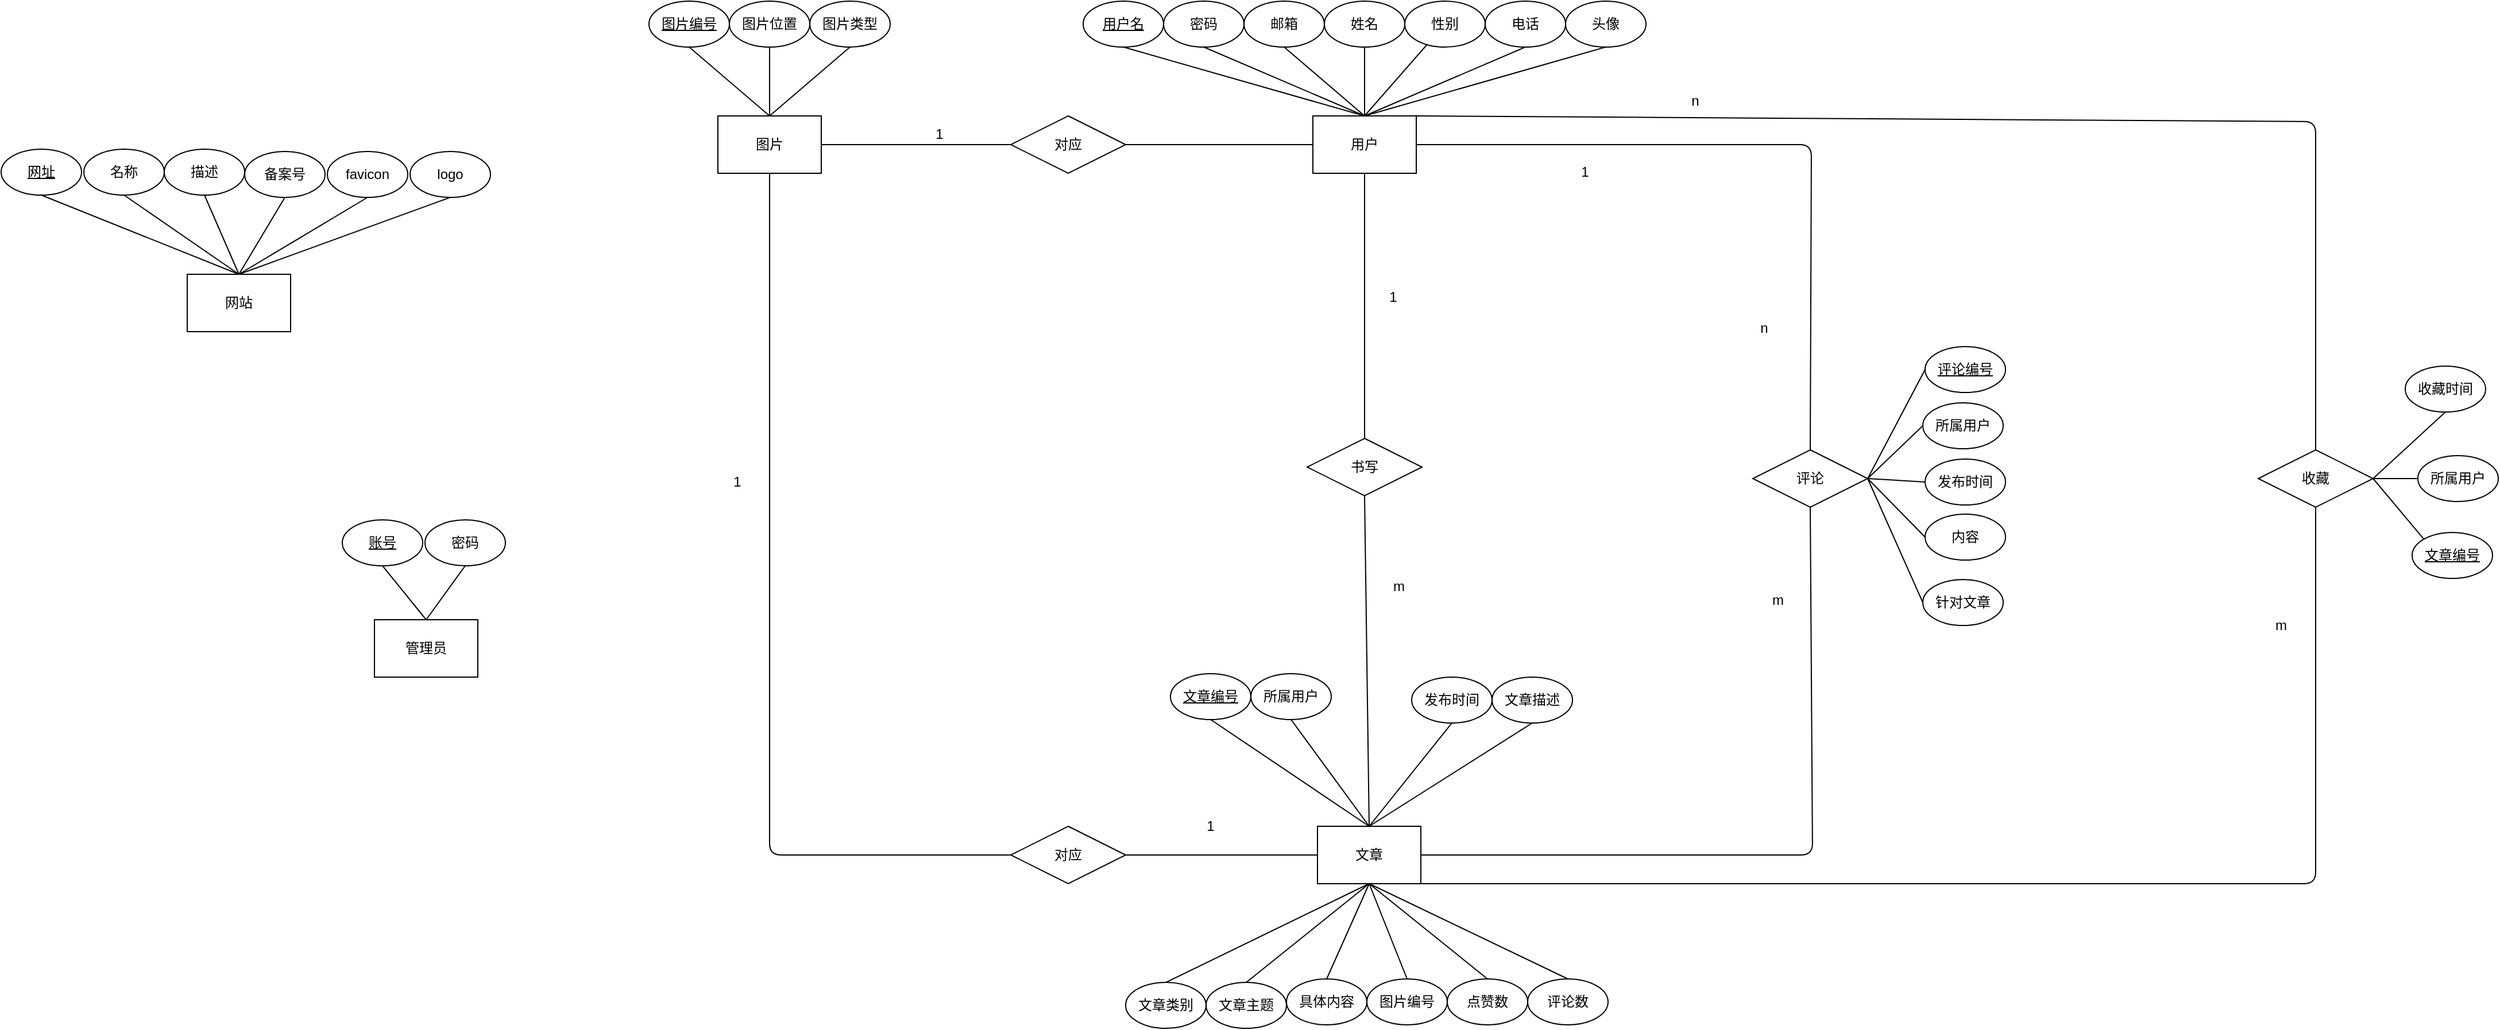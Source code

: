 <mxfile version="14.6.13" type="device"><diagram id="BhmYQbuhWna9o2fbFH_1" name="第 1 页"><mxGraphModel dx="1350" dy="361" grid="0" gridSize="10" guides="1" tooltips="1" connect="1" arrows="1" fold="1" page="0" pageScale="1" pageWidth="827" pageHeight="1169" math="0" shadow="0"><root><mxCell id="0"/><mxCell id="1" parent="0"/><mxCell id="pKhNHPQXECDhOB5ZYkaF-1" value="网站" style="rounded=0;whiteSpace=wrap;html=1;" parent="1" vertex="1"><mxGeometry x="-320" y="308" width="90" height="50" as="geometry"/></mxCell><mxCell id="pKhNHPQXECDhOB5ZYkaF-56" style="edgeStyle=none;rounded=0;orthogonalLoop=1;jettySize=auto;html=1;exitX=0.5;exitY=1;exitDx=0;exitDy=0;entryX=0.5;entryY=0;entryDx=0;entryDy=0;startArrow=none;startFill=0;endArrow=none;endFill=0;" parent="1" source="pKhNHPQXECDhOB5ZYkaF-3" target="pKhNHPQXECDhOB5ZYkaF-10" edge="1"><mxGeometry relative="1" as="geometry"/></mxCell><mxCell id="pKhNHPQXECDhOB5ZYkaF-3" value="文章描述" style="ellipse;whiteSpace=wrap;html=1;" parent="1" vertex="1"><mxGeometry x="816" y="659" width="70" height="40" as="geometry"/></mxCell><mxCell id="pKhNHPQXECDhOB5ZYkaF-117" style="edgeStyle=none;rounded=1;orthogonalLoop=1;jettySize=auto;html=1;exitX=0.5;exitY=1;exitDx=0;exitDy=0;entryX=0;entryY=0.5;entryDx=0;entryDy=0;startArrow=none;startFill=0;endArrow=none;endFill=0;" parent="1" source="pKhNHPQXECDhOB5ZYkaF-7" target="pKhNHPQXECDhOB5ZYkaF-111" edge="1"><mxGeometry relative="1" as="geometry"><Array as="points"><mxPoint x="187" y="814"/></Array></mxGeometry></mxCell><mxCell id="pKhNHPQXECDhOB5ZYkaF-119" style="edgeStyle=none;rounded=1;orthogonalLoop=1;jettySize=auto;html=1;exitX=1;exitY=0.5;exitDx=0;exitDy=0;entryX=0;entryY=0.5;entryDx=0;entryDy=0;startArrow=none;startFill=0;endArrow=none;endFill=0;" parent="1" source="pKhNHPQXECDhOB5ZYkaF-7" target="pKhNHPQXECDhOB5ZYkaF-118" edge="1"><mxGeometry relative="1" as="geometry"/></mxCell><mxCell id="pKhNHPQXECDhOB5ZYkaF-7" value="图片" style="rounded=0;whiteSpace=wrap;html=1;" parent="1" vertex="1"><mxGeometry x="142" y="170" width="90" height="50" as="geometry"/></mxCell><mxCell id="pKhNHPQXECDhOB5ZYkaF-10" value="文章" style="rounded=0;whiteSpace=wrap;html=1;" parent="1" vertex="1"><mxGeometry x="664" y="789" width="90" height="50" as="geometry"/></mxCell><mxCell id="pKhNHPQXECDhOB5ZYkaF-122" style="edgeStyle=none;rounded=1;orthogonalLoop=1;jettySize=auto;html=1;exitX=0.5;exitY=1;exitDx=0;exitDy=0;entryX=0.5;entryY=0;entryDx=0;entryDy=0;startArrow=none;startFill=0;endArrow=none;endFill=0;" parent="1" source="pKhNHPQXECDhOB5ZYkaF-11" target="pKhNHPQXECDhOB5ZYkaF-13" edge="1"><mxGeometry relative="1" as="geometry"/></mxCell><mxCell id="pKhNHPQXECDhOB5ZYkaF-124" style="edgeStyle=none;rounded=1;orthogonalLoop=1;jettySize=auto;html=1;exitX=1;exitY=0.5;exitDx=0;exitDy=0;entryX=0.5;entryY=0;entryDx=0;entryDy=0;startArrow=none;startFill=0;endArrow=none;endFill=0;" parent="1" source="pKhNHPQXECDhOB5ZYkaF-11" target="pKhNHPQXECDhOB5ZYkaF-98" edge="1"><mxGeometry relative="1" as="geometry"><Array as="points"><mxPoint x="1094" y="195"/></Array></mxGeometry></mxCell><mxCell id="pKhNHPQXECDhOB5ZYkaF-126" style="edgeStyle=none;rounded=1;orthogonalLoop=1;jettySize=auto;html=1;exitX=1;exitY=0;exitDx=0;exitDy=0;entryX=0.5;entryY=0;entryDx=0;entryDy=0;startArrow=none;startFill=0;endArrow=none;endFill=0;labelPosition=center;verticalLabelPosition=middle;align=center;verticalAlign=middle;spacing=-5;" parent="1" source="pKhNHPQXECDhOB5ZYkaF-11" target="pKhNHPQXECDhOB5ZYkaF-12" edge="1"><mxGeometry relative="1" as="geometry"><Array as="points"><mxPoint x="1533" y="175"/></Array></mxGeometry></mxCell><mxCell id="pKhNHPQXECDhOB5ZYkaF-11" value="用户" style="rounded=0;whiteSpace=wrap;html=1;" parent="1" vertex="1"><mxGeometry x="660" y="170" width="90" height="50" as="geometry"/></mxCell><mxCell id="pKhNHPQXECDhOB5ZYkaF-127" style="edgeStyle=none;rounded=1;orthogonalLoop=1;jettySize=auto;html=1;exitX=0.5;exitY=1;exitDx=0;exitDy=0;entryX=1;entryY=1;entryDx=0;entryDy=0;startArrow=none;startFill=0;endArrow=none;endFill=0;" parent="1" source="pKhNHPQXECDhOB5ZYkaF-12" target="pKhNHPQXECDhOB5ZYkaF-10" edge="1"><mxGeometry relative="1" as="geometry"><Array as="points"><mxPoint x="1533" y="839"/></Array></mxGeometry></mxCell><mxCell id="pKhNHPQXECDhOB5ZYkaF-152" style="edgeStyle=none;rounded=1;orthogonalLoop=1;jettySize=auto;html=1;exitX=1;exitY=0.5;exitDx=0;exitDy=0;entryX=0;entryY=0.5;entryDx=0;entryDy=0;startArrow=none;startFill=0;endArrow=none;endFill=0;" parent="1" source="pKhNHPQXECDhOB5ZYkaF-12" target="pKhNHPQXECDhOB5ZYkaF-146" edge="1"><mxGeometry relative="1" as="geometry"/></mxCell><mxCell id="pKhNHPQXECDhOB5ZYkaF-153" style="edgeStyle=none;rounded=1;orthogonalLoop=1;jettySize=auto;html=1;exitX=1;exitY=0.5;exitDx=0;exitDy=0;entryX=0;entryY=0;entryDx=0;entryDy=0;startArrow=none;startFill=0;endArrow=none;endFill=0;" parent="1" source="pKhNHPQXECDhOB5ZYkaF-12" target="pKhNHPQXECDhOB5ZYkaF-145" edge="1"><mxGeometry relative="1" as="geometry"/></mxCell><mxCell id="pKhNHPQXECDhOB5ZYkaF-12" value="收藏" style="rhombus;whiteSpace=wrap;html=1;" parent="1" vertex="1"><mxGeometry x="1483" y="461" width="100" height="50" as="geometry"/></mxCell><mxCell id="pKhNHPQXECDhOB5ZYkaF-123" style="edgeStyle=none;rounded=1;orthogonalLoop=1;jettySize=auto;html=1;exitX=0.5;exitY=1;exitDx=0;exitDy=0;entryX=0.5;entryY=0;entryDx=0;entryDy=0;startArrow=none;startFill=0;endArrow=none;endFill=0;" parent="1" source="pKhNHPQXECDhOB5ZYkaF-13" target="pKhNHPQXECDhOB5ZYkaF-10" edge="1"><mxGeometry relative="1" as="geometry"/></mxCell><mxCell id="pKhNHPQXECDhOB5ZYkaF-13" value="书写" style="rhombus;whiteSpace=wrap;html=1;" parent="1" vertex="1"><mxGeometry x="655" y="451" width="100" height="50" as="geometry"/></mxCell><mxCell id="pKhNHPQXECDhOB5ZYkaF-48" style="edgeStyle=none;rounded=0;orthogonalLoop=1;jettySize=auto;html=1;exitX=0.5;exitY=0;exitDx=0;exitDy=0;entryX=0.5;entryY=1;entryDx=0;entryDy=0;startArrow=none;startFill=0;endArrow=none;endFill=0;" parent="1" source="pKhNHPQXECDhOB5ZYkaF-14" target="pKhNHPQXECDhOB5ZYkaF-10" edge="1"><mxGeometry relative="1" as="geometry"/></mxCell><mxCell id="pKhNHPQXECDhOB5ZYkaF-14" value="文章主题" style="ellipse;whiteSpace=wrap;html=1;" parent="1" vertex="1"><mxGeometry x="567" y="925" width="70" height="40" as="geometry"/></mxCell><mxCell id="pKhNHPQXECDhOB5ZYkaF-54" style="edgeStyle=none;rounded=0;orthogonalLoop=1;jettySize=auto;html=1;exitX=0.5;exitY=1;exitDx=0;exitDy=0;entryX=0.5;entryY=0;entryDx=0;entryDy=0;startArrow=none;startFill=0;endArrow=none;endFill=0;" parent="1" source="pKhNHPQXECDhOB5ZYkaF-15" target="pKhNHPQXECDhOB5ZYkaF-10" edge="1"><mxGeometry relative="1" as="geometry"/></mxCell><mxCell id="pKhNHPQXECDhOB5ZYkaF-15" value="发布时间" style="ellipse;whiteSpace=wrap;html=1;" parent="1" vertex="1"><mxGeometry x="746" y="659" width="70" height="40" as="geometry"/></mxCell><mxCell id="pKhNHPQXECDhOB5ZYkaF-60" style="edgeStyle=none;rounded=1;orthogonalLoop=1;jettySize=auto;html=1;exitX=0.5;exitY=0;exitDx=0;exitDy=0;entryX=0.5;entryY=1;entryDx=0;entryDy=0;startArrow=none;startFill=0;endArrow=none;endFill=0;" parent="1" source="pKhNHPQXECDhOB5ZYkaF-16" target="pKhNHPQXECDhOB5ZYkaF-10" edge="1"><mxGeometry relative="1" as="geometry"/></mxCell><mxCell id="pKhNHPQXECDhOB5ZYkaF-16" value="文章类别" style="ellipse;whiteSpace=wrap;html=1;" parent="1" vertex="1"><mxGeometry x="497" y="925" width="70" height="40" as="geometry"/></mxCell><mxCell id="pKhNHPQXECDhOB5ZYkaF-46" style="edgeStyle=none;rounded=0;orthogonalLoop=1;jettySize=auto;html=1;exitX=0.5;exitY=1;exitDx=0;exitDy=0;entryX=0.5;entryY=0;entryDx=0;entryDy=0;startArrow=none;startFill=0;endArrow=none;endFill=0;" parent="1" source="pKhNHPQXECDhOB5ZYkaF-17" target="pKhNHPQXECDhOB5ZYkaF-10" edge="1"><mxGeometry relative="1" as="geometry"/></mxCell><mxCell id="pKhNHPQXECDhOB5ZYkaF-17" value="&lt;u&gt;文章编号&lt;/u&gt;" style="ellipse;whiteSpace=wrap;html=1;" parent="1" vertex="1"><mxGeometry x="536" y="656" width="70" height="40" as="geometry"/></mxCell><mxCell id="pKhNHPQXECDhOB5ZYkaF-49" style="edgeStyle=none;rounded=0;orthogonalLoop=1;jettySize=auto;html=1;exitX=0.5;exitY=1;exitDx=0;exitDy=0;entryX=0.5;entryY=0;entryDx=0;entryDy=0;startArrow=none;startFill=0;endArrow=none;endFill=0;" parent="1" source="pKhNHPQXECDhOB5ZYkaF-18" target="pKhNHPQXECDhOB5ZYkaF-10" edge="1"><mxGeometry relative="1" as="geometry"/></mxCell><mxCell id="pKhNHPQXECDhOB5ZYkaF-18" value="所属用户" style="ellipse;whiteSpace=wrap;html=1;" parent="1" vertex="1"><mxGeometry x="606" y="656" width="70" height="40" as="geometry"/></mxCell><mxCell id="pKhNHPQXECDhOB5ZYkaF-87" style="edgeStyle=none;rounded=1;orthogonalLoop=1;jettySize=auto;html=1;exitX=0.5;exitY=1;exitDx=0;exitDy=0;entryX=0.5;entryY=0;entryDx=0;entryDy=0;startArrow=none;startFill=0;endArrow=none;endFill=0;" parent="1" source="pKhNHPQXECDhOB5ZYkaF-19" target="pKhNHPQXECDhOB5ZYkaF-1" edge="1"><mxGeometry relative="1" as="geometry"/></mxCell><mxCell id="pKhNHPQXECDhOB5ZYkaF-19" value="&lt;u&gt;网址&lt;/u&gt;" style="ellipse;whiteSpace=wrap;html=1;" parent="1" vertex="1"><mxGeometry x="-482" y="199" width="70" height="40" as="geometry"/></mxCell><mxCell id="pKhNHPQXECDhOB5ZYkaF-53" style="edgeStyle=none;rounded=0;orthogonalLoop=1;jettySize=auto;html=1;exitX=0.5;exitY=0;exitDx=0;exitDy=0;entryX=0.5;entryY=1;entryDx=0;entryDy=0;startArrow=none;startFill=0;endArrow=none;endFill=0;" parent="1" source="pKhNHPQXECDhOB5ZYkaF-20" target="pKhNHPQXECDhOB5ZYkaF-10" edge="1"><mxGeometry relative="1" as="geometry"/></mxCell><mxCell id="pKhNHPQXECDhOB5ZYkaF-20" value="图片编号" style="ellipse;whiteSpace=wrap;html=1;" parent="1" vertex="1"><mxGeometry x="707" y="922" width="70" height="40" as="geometry"/></mxCell><mxCell id="pKhNHPQXECDhOB5ZYkaF-50" style="edgeStyle=none;rounded=0;orthogonalLoop=1;jettySize=auto;html=1;exitX=0.5;exitY=0;exitDx=0;exitDy=0;entryX=0.5;entryY=1;entryDx=0;entryDy=0;startArrow=none;startFill=0;endArrow=none;endFill=0;" parent="1" source="pKhNHPQXECDhOB5ZYkaF-21" target="pKhNHPQXECDhOB5ZYkaF-10" edge="1"><mxGeometry relative="1" as="geometry"/></mxCell><mxCell id="pKhNHPQXECDhOB5ZYkaF-21" value="具体内容" style="ellipse;whiteSpace=wrap;html=1;" parent="1" vertex="1"><mxGeometry x="637" y="922" width="70" height="40" as="geometry"/></mxCell><mxCell id="pKhNHPQXECDhOB5ZYkaF-55" style="edgeStyle=none;rounded=0;orthogonalLoop=1;jettySize=auto;html=1;exitX=0.5;exitY=0;exitDx=0;exitDy=0;entryX=0.5;entryY=1;entryDx=0;entryDy=0;startArrow=none;startFill=0;endArrow=none;endFill=0;" parent="1" source="pKhNHPQXECDhOB5ZYkaF-22" target="pKhNHPQXECDhOB5ZYkaF-10" edge="1"><mxGeometry relative="1" as="geometry"/></mxCell><mxCell id="pKhNHPQXECDhOB5ZYkaF-22" value="点赞数" style="ellipse;whiteSpace=wrap;html=1;" parent="1" vertex="1"><mxGeometry x="777" y="922" width="70" height="40" as="geometry"/></mxCell><mxCell id="pKhNHPQXECDhOB5ZYkaF-90" style="edgeStyle=none;rounded=1;orthogonalLoop=1;jettySize=auto;html=1;exitX=0.5;exitY=1;exitDx=0;exitDy=0;entryX=0.5;entryY=0;entryDx=0;entryDy=0;startArrow=none;startFill=0;endArrow=none;endFill=0;" parent="1" source="pKhNHPQXECDhOB5ZYkaF-23" target="pKhNHPQXECDhOB5ZYkaF-1" edge="1"><mxGeometry relative="1" as="geometry"/></mxCell><mxCell id="pKhNHPQXECDhOB5ZYkaF-23" value="名称" style="ellipse;whiteSpace=wrap;html=1;" parent="1" vertex="1"><mxGeometry x="-410" y="199" width="70" height="40" as="geometry"/></mxCell><mxCell id="pKhNHPQXECDhOB5ZYkaF-89" style="edgeStyle=none;rounded=1;orthogonalLoop=1;jettySize=auto;html=1;exitX=0.5;exitY=1;exitDx=0;exitDy=0;entryX=0.5;entryY=0;entryDx=0;entryDy=0;startArrow=none;startFill=0;endArrow=none;endFill=0;" parent="1" source="pKhNHPQXECDhOB5ZYkaF-24" target="pKhNHPQXECDhOB5ZYkaF-1" edge="1"><mxGeometry relative="1" as="geometry"/></mxCell><mxCell id="pKhNHPQXECDhOB5ZYkaF-24" value="描述" style="ellipse;whiteSpace=wrap;html=1;" parent="1" vertex="1"><mxGeometry x="-340" y="199" width="70" height="40" as="geometry"/></mxCell><mxCell id="pKhNHPQXECDhOB5ZYkaF-92" style="edgeStyle=none;rounded=1;orthogonalLoop=1;jettySize=auto;html=1;exitX=0.5;exitY=1;exitDx=0;exitDy=0;entryX=0.5;entryY=0;entryDx=0;entryDy=0;startArrow=none;startFill=0;endArrow=none;endFill=0;" parent="1" source="pKhNHPQXECDhOB5ZYkaF-25" target="pKhNHPQXECDhOB5ZYkaF-1" edge="1"><mxGeometry relative="1" as="geometry"/></mxCell><mxCell id="pKhNHPQXECDhOB5ZYkaF-25" value="logo" style="ellipse;whiteSpace=wrap;html=1;" parent="1" vertex="1"><mxGeometry x="-126" y="201" width="70" height="40" as="geometry"/></mxCell><mxCell id="pKhNHPQXECDhOB5ZYkaF-38" style="edgeStyle=none;rounded=0;orthogonalLoop=1;jettySize=auto;html=1;exitX=0.5;exitY=1;exitDx=0;exitDy=0;entryX=0.5;entryY=0;entryDx=0;entryDy=0;startArrow=none;startFill=0;endArrow=none;endFill=0;" parent="1" source="pKhNHPQXECDhOB5ZYkaF-26" target="pKhNHPQXECDhOB5ZYkaF-11" edge="1"><mxGeometry relative="1" as="geometry"/></mxCell><mxCell id="pKhNHPQXECDhOB5ZYkaF-26" value="姓名" style="ellipse;whiteSpace=wrap;html=1;" parent="1" vertex="1"><mxGeometry x="670" y="70" width="70" height="40" as="geometry"/></mxCell><mxCell id="pKhNHPQXECDhOB5ZYkaF-37" style="edgeStyle=none;rounded=0;orthogonalLoop=1;jettySize=auto;html=1;exitX=0.5;exitY=1;exitDx=0;exitDy=0;entryX=0.5;entryY=0;entryDx=0;entryDy=0;startArrow=none;startFill=0;endArrow=none;endFill=0;" parent="1" source="pKhNHPQXECDhOB5ZYkaF-27" target="pKhNHPQXECDhOB5ZYkaF-11" edge="1"><mxGeometry relative="1" as="geometry"/></mxCell><mxCell id="pKhNHPQXECDhOB5ZYkaF-27" value="邮箱" style="ellipse;whiteSpace=wrap;html=1;" parent="1" vertex="1"><mxGeometry x="600" y="70" width="70" height="40" as="geometry"/></mxCell><mxCell id="pKhNHPQXECDhOB5ZYkaF-36" style="edgeStyle=none;rounded=0;orthogonalLoop=1;jettySize=auto;html=1;exitX=0.5;exitY=1;exitDx=0;exitDy=0;entryX=0.5;entryY=0;entryDx=0;entryDy=0;startArrow=none;startFill=0;endArrow=none;endFill=0;" parent="1" source="pKhNHPQXECDhOB5ZYkaF-28" target="pKhNHPQXECDhOB5ZYkaF-11" edge="1"><mxGeometry relative="1" as="geometry"/></mxCell><mxCell id="pKhNHPQXECDhOB5ZYkaF-28" value="密码" style="ellipse;whiteSpace=wrap;html=1;" parent="1" vertex="1"><mxGeometry x="530" y="70" width="70" height="40" as="geometry"/></mxCell><mxCell id="pKhNHPQXECDhOB5ZYkaF-35" style="rounded=0;orthogonalLoop=1;jettySize=auto;html=1;exitX=0.5;exitY=1;exitDx=0;exitDy=0;startArrow=none;startFill=0;endArrow=none;endFill=0;entryX=0.5;entryY=0;entryDx=0;entryDy=0;" parent="1" source="pKhNHPQXECDhOB5ZYkaF-29" target="pKhNHPQXECDhOB5ZYkaF-11" edge="1"><mxGeometry relative="1" as="geometry"/></mxCell><mxCell id="pKhNHPQXECDhOB5ZYkaF-29" value="&lt;u&gt;用户名&lt;/u&gt;" style="ellipse;whiteSpace=wrap;html=1;" parent="1" vertex="1"><mxGeometry x="460" y="70" width="70" height="40" as="geometry"/></mxCell><mxCell id="pKhNHPQXECDhOB5ZYkaF-39" value="" style="edgeStyle=none;rounded=0;orthogonalLoop=1;jettySize=auto;html=1;startArrow=none;startFill=0;endArrow=none;endFill=0;entryX=0.5;entryY=0;entryDx=0;entryDy=0;" parent="1" source="pKhNHPQXECDhOB5ZYkaF-30" target="pKhNHPQXECDhOB5ZYkaF-11" edge="1"><mxGeometry relative="1" as="geometry"/></mxCell><mxCell id="pKhNHPQXECDhOB5ZYkaF-30" value="性别" style="ellipse;whiteSpace=wrap;html=1;" parent="1" vertex="1"><mxGeometry x="740" y="70" width="70" height="40" as="geometry"/></mxCell><mxCell id="pKhNHPQXECDhOB5ZYkaF-40" style="edgeStyle=none;rounded=0;orthogonalLoop=1;jettySize=auto;html=1;exitX=0.5;exitY=1;exitDx=0;exitDy=0;entryX=0.5;entryY=0;entryDx=0;entryDy=0;startArrow=none;startFill=0;endArrow=none;endFill=0;" parent="1" source="pKhNHPQXECDhOB5ZYkaF-31" target="pKhNHPQXECDhOB5ZYkaF-11" edge="1"><mxGeometry relative="1" as="geometry"/></mxCell><mxCell id="pKhNHPQXECDhOB5ZYkaF-31" value="电话" style="ellipse;whiteSpace=wrap;html=1;" parent="1" vertex="1"><mxGeometry x="810" y="70" width="70" height="40" as="geometry"/></mxCell><mxCell id="pKhNHPQXECDhOB5ZYkaF-41" style="edgeStyle=none;rounded=0;orthogonalLoop=1;jettySize=auto;html=1;exitX=0.5;exitY=1;exitDx=0;exitDy=0;entryX=0.5;entryY=0;entryDx=0;entryDy=0;startArrow=none;startFill=0;endArrow=none;endFill=0;" parent="1" source="pKhNHPQXECDhOB5ZYkaF-32" target="pKhNHPQXECDhOB5ZYkaF-11" edge="1"><mxGeometry relative="1" as="geometry"/></mxCell><mxCell id="pKhNHPQXECDhOB5ZYkaF-32" value="头像" style="ellipse;whiteSpace=wrap;html=1;" parent="1" vertex="1"><mxGeometry x="880" y="70" width="70" height="40" as="geometry"/></mxCell><mxCell id="pKhNHPQXECDhOB5ZYkaF-57" style="edgeStyle=none;rounded=0;orthogonalLoop=1;jettySize=auto;html=1;exitX=0.5;exitY=0;exitDx=0;exitDy=0;entryX=0.5;entryY=1;entryDx=0;entryDy=0;startArrow=none;startFill=0;endArrow=none;endFill=0;" parent="1" source="pKhNHPQXECDhOB5ZYkaF-45" target="pKhNHPQXECDhOB5ZYkaF-10" edge="1"><mxGeometry relative="1" as="geometry"/></mxCell><mxCell id="pKhNHPQXECDhOB5ZYkaF-45" value="评论数" style="ellipse;whiteSpace=wrap;html=1;" parent="1" vertex="1"><mxGeometry x="847" y="922" width="70" height="40" as="geometry"/></mxCell><mxCell id="pKhNHPQXECDhOB5ZYkaF-91" style="edgeStyle=none;rounded=1;orthogonalLoop=1;jettySize=auto;html=1;exitX=0.5;exitY=1;exitDx=0;exitDy=0;entryX=0.5;entryY=0;entryDx=0;entryDy=0;startArrow=none;startFill=0;endArrow=none;endFill=0;" parent="1" source="pKhNHPQXECDhOB5ZYkaF-80" target="pKhNHPQXECDhOB5ZYkaF-1" edge="1"><mxGeometry relative="1" as="geometry"/></mxCell><mxCell id="pKhNHPQXECDhOB5ZYkaF-80" value="favicon" style="ellipse;whiteSpace=wrap;html=1;" parent="1" vertex="1"><mxGeometry x="-198" y="201" width="70" height="40" as="geometry"/></mxCell><mxCell id="pKhNHPQXECDhOB5ZYkaF-88" style="edgeStyle=none;rounded=1;orthogonalLoop=1;jettySize=auto;html=1;exitX=0.5;exitY=1;exitDx=0;exitDy=0;entryX=0.5;entryY=0;entryDx=0;entryDy=0;startArrow=none;startFill=0;endArrow=none;endFill=0;" parent="1" source="pKhNHPQXECDhOB5ZYkaF-81" target="pKhNHPQXECDhOB5ZYkaF-1" edge="1"><mxGeometry relative="1" as="geometry"/></mxCell><mxCell id="pKhNHPQXECDhOB5ZYkaF-81" value="备案号" style="ellipse;whiteSpace=wrap;html=1;" parent="1" vertex="1"><mxGeometry x="-270" y="201" width="70" height="40" as="geometry"/></mxCell><mxCell id="pKhNHPQXECDhOB5ZYkaF-83" value="管理员" style="rounded=0;whiteSpace=wrap;html=1;" parent="1" vertex="1"><mxGeometry x="-157" y="609" width="90" height="50" as="geometry"/></mxCell><mxCell id="pKhNHPQXECDhOB5ZYkaF-97" style="edgeStyle=none;rounded=1;orthogonalLoop=1;jettySize=auto;html=1;exitX=0.5;exitY=1;exitDx=0;exitDy=0;entryX=0.5;entryY=0;entryDx=0;entryDy=0;startArrow=none;startFill=0;endArrow=none;endFill=0;" parent="1" source="pKhNHPQXECDhOB5ZYkaF-93" target="pKhNHPQXECDhOB5ZYkaF-83" edge="1"><mxGeometry relative="1" as="geometry"/></mxCell><mxCell id="pKhNHPQXECDhOB5ZYkaF-93" value="密码" style="ellipse;whiteSpace=wrap;html=1;" parent="1" vertex="1"><mxGeometry x="-113" y="522" width="70" height="40" as="geometry"/></mxCell><mxCell id="pKhNHPQXECDhOB5ZYkaF-96" style="edgeStyle=none;rounded=1;orthogonalLoop=1;jettySize=auto;html=1;exitX=0.5;exitY=1;exitDx=0;exitDy=0;entryX=0.5;entryY=0;entryDx=0;entryDy=0;startArrow=none;startFill=0;endArrow=none;endFill=0;" parent="1" source="pKhNHPQXECDhOB5ZYkaF-94" target="pKhNHPQXECDhOB5ZYkaF-83" edge="1"><mxGeometry relative="1" as="geometry"/></mxCell><mxCell id="pKhNHPQXECDhOB5ZYkaF-94" value="&lt;u&gt;账号&lt;/u&gt;" style="ellipse;whiteSpace=wrap;html=1;" parent="1" vertex="1"><mxGeometry x="-185" y="522" width="70" height="40" as="geometry"/></mxCell><mxCell id="pKhNHPQXECDhOB5ZYkaF-125" style="edgeStyle=none;rounded=1;orthogonalLoop=1;jettySize=auto;html=1;exitX=0.5;exitY=1;exitDx=0;exitDy=0;entryX=1;entryY=0.5;entryDx=0;entryDy=0;startArrow=none;startFill=0;endArrow=none;endFill=0;" parent="1" source="pKhNHPQXECDhOB5ZYkaF-98" target="pKhNHPQXECDhOB5ZYkaF-10" edge="1"><mxGeometry relative="1" as="geometry"><Array as="points"><mxPoint x="1095" y="814"/></Array></mxGeometry></mxCell><mxCell id="pKhNHPQXECDhOB5ZYkaF-157" style="edgeStyle=none;rounded=1;orthogonalLoop=1;jettySize=auto;html=1;exitX=1;exitY=0.5;exitDx=0;exitDy=0;entryX=0;entryY=0.5;entryDx=0;entryDy=0;startArrow=none;startFill=0;endArrow=none;endFill=0;" parent="1" source="pKhNHPQXECDhOB5ZYkaF-98" target="pKhNHPQXECDhOB5ZYkaF-131" edge="1"><mxGeometry relative="1" as="geometry"/></mxCell><mxCell id="pKhNHPQXECDhOB5ZYkaF-98" value="评论" style="rhombus;whiteSpace=wrap;html=1;" parent="1" vertex="1"><mxGeometry x="1043" y="461" width="100" height="50" as="geometry"/></mxCell><mxCell id="pKhNHPQXECDhOB5ZYkaF-114" style="edgeStyle=none;rounded=1;orthogonalLoop=1;jettySize=auto;html=1;exitX=0.5;exitY=1;exitDx=0;exitDy=0;entryX=0.5;entryY=0;entryDx=0;entryDy=0;startArrow=none;startFill=0;endArrow=none;endFill=0;" parent="1" source="pKhNHPQXECDhOB5ZYkaF-101" target="pKhNHPQXECDhOB5ZYkaF-7" edge="1"><mxGeometry relative="1" as="geometry"/></mxCell><mxCell id="pKhNHPQXECDhOB5ZYkaF-101" value="&lt;u&gt;图片编号&lt;/u&gt;" style="ellipse;whiteSpace=wrap;html=1;" parent="1" vertex="1"><mxGeometry x="82" y="70" width="70" height="40" as="geometry"/></mxCell><mxCell id="pKhNHPQXECDhOB5ZYkaF-115" style="edgeStyle=none;rounded=1;orthogonalLoop=1;jettySize=auto;html=1;exitX=0.5;exitY=1;exitDx=0;exitDy=0;entryX=0.5;entryY=0;entryDx=0;entryDy=0;startArrow=none;startFill=0;endArrow=none;endFill=0;" parent="1" source="pKhNHPQXECDhOB5ZYkaF-102" target="pKhNHPQXECDhOB5ZYkaF-7" edge="1"><mxGeometry relative="1" as="geometry"/></mxCell><mxCell id="pKhNHPQXECDhOB5ZYkaF-102" value="图片位置" style="ellipse;whiteSpace=wrap;html=1;" parent="1" vertex="1"><mxGeometry x="152" y="70" width="70" height="40" as="geometry"/></mxCell><mxCell id="pKhNHPQXECDhOB5ZYkaF-116" style="edgeStyle=none;rounded=1;orthogonalLoop=1;jettySize=auto;html=1;exitX=0.5;exitY=1;exitDx=0;exitDy=0;entryX=0.5;entryY=0;entryDx=0;entryDy=0;startArrow=none;startFill=0;endArrow=none;endFill=0;" parent="1" source="pKhNHPQXECDhOB5ZYkaF-103" target="pKhNHPQXECDhOB5ZYkaF-7" edge="1"><mxGeometry relative="1" as="geometry"/></mxCell><mxCell id="pKhNHPQXECDhOB5ZYkaF-103" value="图片类型" style="ellipse;whiteSpace=wrap;html=1;" parent="1" vertex="1"><mxGeometry x="222" y="70" width="70" height="40" as="geometry"/></mxCell><mxCell id="pKhNHPQXECDhOB5ZYkaF-113" style="edgeStyle=none;rounded=1;orthogonalLoop=1;jettySize=auto;html=1;exitX=1;exitY=0.5;exitDx=0;exitDy=0;entryX=0;entryY=0.5;entryDx=0;entryDy=0;startArrow=none;startFill=0;endArrow=none;endFill=0;" parent="1" source="pKhNHPQXECDhOB5ZYkaF-111" target="pKhNHPQXECDhOB5ZYkaF-10" edge="1"><mxGeometry relative="1" as="geometry"/></mxCell><mxCell id="pKhNHPQXECDhOB5ZYkaF-111" value="对应" style="rhombus;whiteSpace=wrap;html=1;" parent="1" vertex="1"><mxGeometry x="397" y="789" width="100" height="50" as="geometry"/></mxCell><mxCell id="pKhNHPQXECDhOB5ZYkaF-120" style="edgeStyle=none;rounded=1;orthogonalLoop=1;jettySize=auto;html=1;exitX=1;exitY=0.5;exitDx=0;exitDy=0;entryX=0;entryY=0.5;entryDx=0;entryDy=0;startArrow=none;startFill=0;endArrow=none;endFill=0;" parent="1" source="pKhNHPQXECDhOB5ZYkaF-118" target="pKhNHPQXECDhOB5ZYkaF-11" edge="1"><mxGeometry relative="1" as="geometry"/></mxCell><mxCell id="pKhNHPQXECDhOB5ZYkaF-118" value="对应" style="rhombus;whiteSpace=wrap;html=1;" parent="1" vertex="1"><mxGeometry x="397" y="170" width="100" height="50" as="geometry"/></mxCell><mxCell id="pKhNHPQXECDhOB5ZYkaF-159" style="edgeStyle=none;rounded=1;orthogonalLoop=1;jettySize=auto;html=1;exitX=0;exitY=0.5;exitDx=0;exitDy=0;entryX=1;entryY=0.5;entryDx=0;entryDy=0;startArrow=none;startFill=0;endArrow=none;endFill=0;" parent="1" source="pKhNHPQXECDhOB5ZYkaF-128" target="pKhNHPQXECDhOB5ZYkaF-98" edge="1"><mxGeometry relative="1" as="geometry"/></mxCell><mxCell id="pKhNHPQXECDhOB5ZYkaF-128" value="内容" style="ellipse;whiteSpace=wrap;html=1;" parent="1" vertex="1"><mxGeometry x="1193" y="517" width="70" height="40" as="geometry"/></mxCell><mxCell id="pKhNHPQXECDhOB5ZYkaF-158" style="edgeStyle=none;rounded=1;orthogonalLoop=1;jettySize=auto;html=1;exitX=0;exitY=0.5;exitDx=0;exitDy=0;entryX=1;entryY=0.5;entryDx=0;entryDy=0;startArrow=none;startFill=0;endArrow=none;endFill=0;" parent="1" source="pKhNHPQXECDhOB5ZYkaF-129" target="pKhNHPQXECDhOB5ZYkaF-98" edge="1"><mxGeometry relative="1" as="geometry"/></mxCell><mxCell id="pKhNHPQXECDhOB5ZYkaF-129" value="针对文章" style="ellipse;whiteSpace=wrap;html=1;" parent="1" vertex="1"><mxGeometry x="1191" y="574" width="70" height="40" as="geometry"/></mxCell><mxCell id="pKhNHPQXECDhOB5ZYkaF-160" style="edgeStyle=none;rounded=1;orthogonalLoop=1;jettySize=auto;html=1;exitX=0;exitY=0.5;exitDx=0;exitDy=0;entryX=1;entryY=0.5;entryDx=0;entryDy=0;startArrow=none;startFill=0;endArrow=none;endFill=0;" parent="1" source="pKhNHPQXECDhOB5ZYkaF-130" target="pKhNHPQXECDhOB5ZYkaF-98" edge="1"><mxGeometry relative="1" as="geometry"/></mxCell><mxCell id="pKhNHPQXECDhOB5ZYkaF-130" value="发布时间" style="ellipse;whiteSpace=wrap;html=1;" parent="1" vertex="1"><mxGeometry x="1193" y="469" width="70" height="40" as="geometry"/></mxCell><mxCell id="pKhNHPQXECDhOB5ZYkaF-131" value="评论编号" style="ellipse;whiteSpace=wrap;html=1;fontStyle=4" parent="1" vertex="1"><mxGeometry x="1193" y="371" width="70" height="40" as="geometry"/></mxCell><mxCell id="pKhNHPQXECDhOB5ZYkaF-161" style="edgeStyle=none;rounded=1;orthogonalLoop=1;jettySize=auto;html=1;exitX=0;exitY=0.5;exitDx=0;exitDy=0;entryX=1;entryY=0.5;entryDx=0;entryDy=0;startArrow=none;startFill=0;endArrow=none;endFill=0;" parent="1" source="pKhNHPQXECDhOB5ZYkaF-132" target="pKhNHPQXECDhOB5ZYkaF-98" edge="1"><mxGeometry relative="1" as="geometry"/></mxCell><mxCell id="pKhNHPQXECDhOB5ZYkaF-132" value="所属用户" style="ellipse;whiteSpace=wrap;html=1;" parent="1" vertex="1"><mxGeometry x="1191" y="420" width="70" height="40" as="geometry"/></mxCell><mxCell id="pKhNHPQXECDhOB5ZYkaF-145" value="文章编号" style="ellipse;whiteSpace=wrap;html=1;fontStyle=4" parent="1" vertex="1"><mxGeometry x="1617" y="533" width="70" height="40" as="geometry"/></mxCell><mxCell id="pKhNHPQXECDhOB5ZYkaF-146" value="所属用户&lt;span style=&quot;color: rgba(0 , 0 , 0 , 0) ; font-family: monospace ; font-size: 0px&quot;&gt;%3CmxGraphModel%3E%3Croot%3E%3CmxCell%20id%3D%220%22%2F%3E%3CmxCell%20id%3D%221%22%20parent%3D%220%22%2F%3E%3CmxCell%20id%3D%222%22%20value%3D%22%E5%86%85%E5%AE%B9%22%20style%3D%22ellipse%3BwhiteSpace%3Dwrap%3Bhtml%3D1%3B%22%20vertex%3D%221%22%20parent%3D%221%22%3E%3CmxGeometry%20x%3D%221166%22%20y%3D%22373%22%20width%3D%2270%22%20height%3D%2240%22%20as%3D%22geometry%22%2F%3E%3C%2FmxCell%3E%3C%2Froot%3E%3C%2FmxGraphModel%3E&lt;/span&gt;" style="ellipse;whiteSpace=wrap;html=1;" parent="1" vertex="1"><mxGeometry x="1622" y="466" width="70" height="40" as="geometry"/></mxCell><mxCell id="pKhNHPQXECDhOB5ZYkaF-151" style="edgeStyle=none;rounded=1;orthogonalLoop=1;jettySize=auto;html=1;exitX=0.5;exitY=1;exitDx=0;exitDy=0;entryX=1;entryY=0.5;entryDx=0;entryDy=0;startArrow=none;startFill=0;endArrow=none;endFill=0;" parent="1" source="pKhNHPQXECDhOB5ZYkaF-147" target="pKhNHPQXECDhOB5ZYkaF-12" edge="1"><mxGeometry relative="1" as="geometry"/></mxCell><mxCell id="pKhNHPQXECDhOB5ZYkaF-147" value="收藏时间" style="ellipse;whiteSpace=wrap;html=1;" parent="1" vertex="1"><mxGeometry x="1611" y="388" width="70" height="40" as="geometry"/></mxCell><mxCell id="pKhNHPQXECDhOB5ZYkaF-162" value="n" style="text;html=1;strokeColor=none;fillColor=none;align=center;verticalAlign=middle;whiteSpace=wrap;rounded=0;" parent="1" vertex="1"><mxGeometry x="1033" y="345" width="40" height="20" as="geometry"/></mxCell><mxCell id="pKhNHPQXECDhOB5ZYkaF-163" value="n" style="text;html=1;strokeColor=none;fillColor=none;align=center;verticalAlign=middle;whiteSpace=wrap;rounded=0;" parent="1" vertex="1"><mxGeometry x="973" y="147" width="40" height="20" as="geometry"/></mxCell><mxCell id="pKhNHPQXECDhOB5ZYkaF-164" value="1" style="text;html=1;strokeColor=none;fillColor=none;align=center;verticalAlign=middle;whiteSpace=wrap;rounded=0;" parent="1" vertex="1"><mxGeometry x="315" y="176" width="40" height="20" as="geometry"/></mxCell><mxCell id="pKhNHPQXECDhOB5ZYkaF-165" value="m" style="text;html=1;strokeColor=none;fillColor=none;align=center;verticalAlign=middle;whiteSpace=wrap;rounded=0;" parent="1" vertex="1"><mxGeometry x="715" y="570" width="40" height="20" as="geometry"/></mxCell><mxCell id="pKhNHPQXECDhOB5ZYkaF-166" value="1" style="text;html=1;strokeColor=none;fillColor=none;align=center;verticalAlign=middle;whiteSpace=wrap;rounded=0;" parent="1" vertex="1"><mxGeometry x="710" y="318" width="40" height="20" as="geometry"/></mxCell><mxCell id="pKhNHPQXECDhOB5ZYkaF-167" value="1" style="text;html=1;strokeColor=none;fillColor=none;align=center;verticalAlign=middle;whiteSpace=wrap;rounded=0;" parent="1" vertex="1"><mxGeometry x="877" y="209" width="40" height="20" as="geometry"/></mxCell><mxCell id="pKhNHPQXECDhOB5ZYkaF-168" value="1" style="text;html=1;strokeColor=none;fillColor=none;align=center;verticalAlign=middle;whiteSpace=wrap;rounded=0;" parent="1" vertex="1"><mxGeometry x="551" y="779" width="40" height="20" as="geometry"/></mxCell><mxCell id="pKhNHPQXECDhOB5ZYkaF-169" value="1" style="text;html=1;strokeColor=none;fillColor=none;align=center;verticalAlign=middle;whiteSpace=wrap;rounded=0;" parent="1" vertex="1"><mxGeometry x="139" y="479" width="40" height="20" as="geometry"/></mxCell><mxCell id="pKhNHPQXECDhOB5ZYkaF-178" value="m" style="text;html=1;strokeColor=none;fillColor=none;align=center;verticalAlign=middle;whiteSpace=wrap;rounded=0;" parent="1" vertex="1"><mxGeometry x="1045" y="582" width="40" height="20" as="geometry"/></mxCell><mxCell id="pKhNHPQXECDhOB5ZYkaF-179" value="m" style="text;html=1;strokeColor=none;fillColor=none;align=center;verticalAlign=middle;whiteSpace=wrap;rounded=0;" parent="1" vertex="1"><mxGeometry x="1483" y="604" width="40" height="20" as="geometry"/></mxCell></root></mxGraphModel></diagram></mxfile>